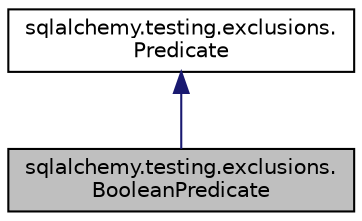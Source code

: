 digraph "sqlalchemy.testing.exclusions.BooleanPredicate"
{
 // LATEX_PDF_SIZE
  edge [fontname="Helvetica",fontsize="10",labelfontname="Helvetica",labelfontsize="10"];
  node [fontname="Helvetica",fontsize="10",shape=record];
  Node1 [label="sqlalchemy.testing.exclusions.\lBooleanPredicate",height=0.2,width=0.4,color="black", fillcolor="grey75", style="filled", fontcolor="black",tooltip=" "];
  Node2 -> Node1 [dir="back",color="midnightblue",fontsize="10",style="solid",fontname="Helvetica"];
  Node2 [label="sqlalchemy.testing.exclusions.\lPredicate",height=0.2,width=0.4,color="black", fillcolor="white", style="filled",URL="$classsqlalchemy_1_1testing_1_1exclusions_1_1Predicate.html",tooltip=" "];
}
